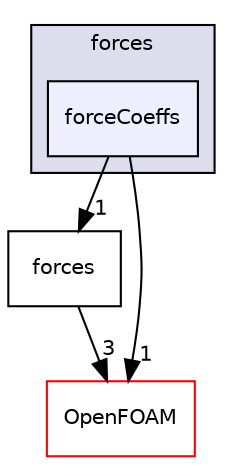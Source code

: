 digraph "src/postProcessing/functionObjects/forces/forceCoeffs" {
  bgcolor=transparent;
  compound=true
  node [ fontsize="10", fontname="Helvetica"];
  edge [ labelfontsize="10", labelfontname="Helvetica"];
  subgraph clusterdir_a19a54c8c5640a4bc0eca585ac0ed5cc {
    graph [ bgcolor="#ddddee", pencolor="black", label="forces" fontname="Helvetica", fontsize="10", URL="dir_a19a54c8c5640a4bc0eca585ac0ed5cc.html"]
  dir_7a36aa5580456d1d9799b19ed3d0b1c3 [shape=box, label="forceCoeffs", style="filled", fillcolor="#eeeeff", pencolor="black", URL="dir_7a36aa5580456d1d9799b19ed3d0b1c3.html"];
  }
  dir_e58326d73578da813b0de2fb97bdb571 [shape=box label="forces" URL="dir_e58326d73578da813b0de2fb97bdb571.html"];
  dir_c5473ff19b20e6ec4dfe5c310b3778a8 [shape=box label="OpenFOAM" color="red" URL="dir_c5473ff19b20e6ec4dfe5c310b3778a8.html"];
  dir_7a36aa5580456d1d9799b19ed3d0b1c3->dir_e58326d73578da813b0de2fb97bdb571 [headlabel="1", labeldistance=1.5 headhref="dir_002505_002506.html"];
  dir_7a36aa5580456d1d9799b19ed3d0b1c3->dir_c5473ff19b20e6ec4dfe5c310b3778a8 [headlabel="1", labeldistance=1.5 headhref="dir_002505_001898.html"];
  dir_e58326d73578da813b0de2fb97bdb571->dir_c5473ff19b20e6ec4dfe5c310b3778a8 [headlabel="3", labeldistance=1.5 headhref="dir_002506_001898.html"];
}
